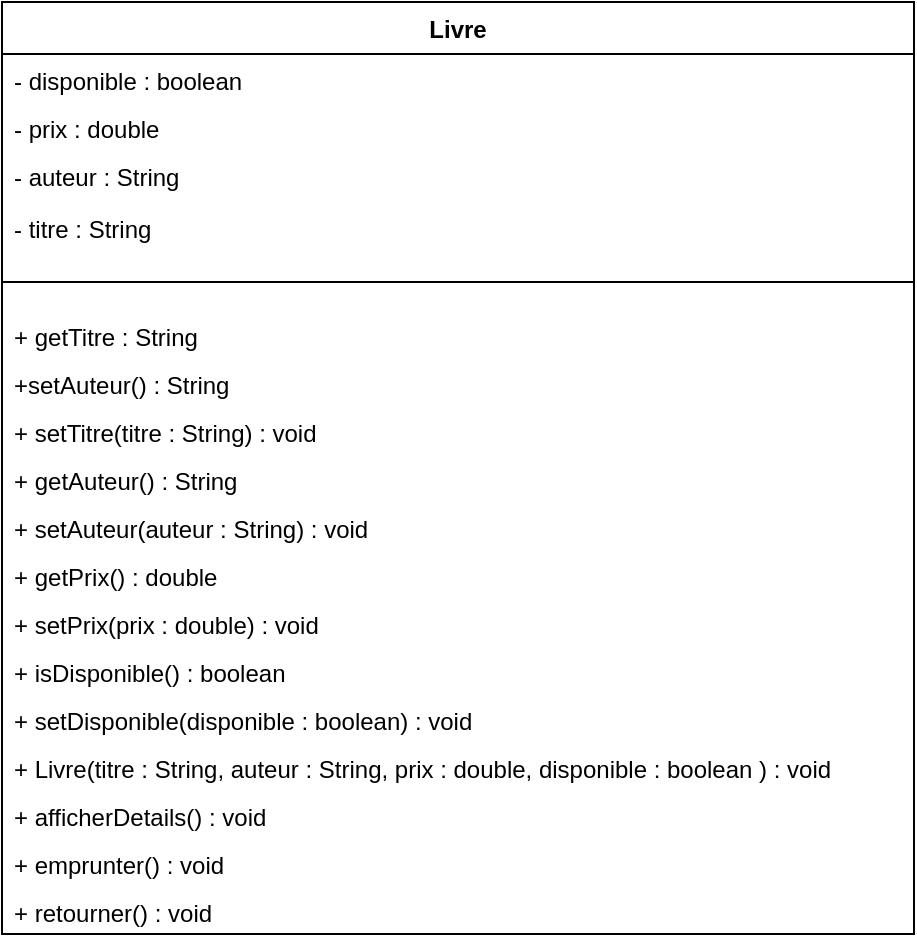 <mxfile version="26.2.5">
  <diagram name="Page-1" id="IBTZx50Kvss-hVOxCkij">
    <mxGraphModel dx="540" dy="1198" grid="0" gridSize="10" guides="1" tooltips="1" connect="1" arrows="1" fold="1" page="0" pageScale="1" pageWidth="827" pageHeight="1169" math="0" shadow="0">
      <root>
        <mxCell id="0" />
        <mxCell id="1" parent="0" />
        <mxCell id="44MyPO-igq-WciJjIL3j-24" value="Livre&lt;div&gt;&lt;br&gt;&lt;/div&gt;" style="swimlane;fontStyle=1;align=center;verticalAlign=top;childLayout=stackLayout;horizontal=1;startSize=26;horizontalStack=0;resizeParent=1;resizeParentMax=0;resizeLast=0;collapsible=1;marginBottom=0;whiteSpace=wrap;html=1;" vertex="1" parent="1">
          <mxGeometry x="38" y="-28" width="456" height="466" as="geometry" />
        </mxCell>
        <mxCell id="44MyPO-igq-WciJjIL3j-9" value="- disponible : boolean" style="text;strokeColor=none;fillColor=none;align=left;verticalAlign=top;spacingLeft=4;spacingRight=4;overflow=hidden;rotatable=0;points=[[0,0.5],[1,0.5]];portConstraint=eastwest;whiteSpace=wrap;html=1;" vertex="1" parent="44MyPO-igq-WciJjIL3j-24">
          <mxGeometry y="26" width="456" height="24" as="geometry" />
        </mxCell>
        <mxCell id="44MyPO-igq-WciJjIL3j-8" value="- prix : double" style="text;strokeColor=none;fillColor=none;align=left;verticalAlign=top;spacingLeft=4;spacingRight=4;overflow=hidden;rotatable=0;points=[[0,0.5],[1,0.5]];portConstraint=eastwest;whiteSpace=wrap;html=1;" vertex="1" parent="44MyPO-igq-WciJjIL3j-24">
          <mxGeometry y="50" width="456" height="24" as="geometry" />
        </mxCell>
        <mxCell id="44MyPO-igq-WciJjIL3j-7" value="- auteur : String" style="text;strokeColor=none;fillColor=none;align=left;verticalAlign=top;spacingLeft=4;spacingRight=4;overflow=hidden;rotatable=0;points=[[0,0.5],[1,0.5]];portConstraint=eastwest;whiteSpace=wrap;html=1;" vertex="1" parent="44MyPO-igq-WciJjIL3j-24">
          <mxGeometry y="74" width="456" height="26" as="geometry" />
        </mxCell>
        <mxCell id="44MyPO-igq-WciJjIL3j-6" value="- titre : String&lt;div&gt;&lt;br&gt;&lt;/div&gt;&lt;div&gt;&lt;br&gt;&lt;/div&gt;" style="text;strokeColor=none;fillColor=none;align=left;verticalAlign=top;spacingLeft=4;spacingRight=4;overflow=hidden;rotatable=0;points=[[0,0.5],[1,0.5]];portConstraint=eastwest;whiteSpace=wrap;html=1;" vertex="1" parent="44MyPO-igq-WciJjIL3j-24">
          <mxGeometry y="100" width="456" height="26" as="geometry" />
        </mxCell>
        <mxCell id="44MyPO-igq-WciJjIL3j-26" value="" style="line;strokeWidth=1;fillColor=none;align=left;verticalAlign=middle;spacingTop=-1;spacingLeft=3;spacingRight=3;rotatable=0;labelPosition=right;points=[];portConstraint=eastwest;strokeColor=inherit;" vertex="1" parent="44MyPO-igq-WciJjIL3j-24">
          <mxGeometry y="126" width="456" height="28" as="geometry" />
        </mxCell>
        <mxCell id="44MyPO-igq-WciJjIL3j-15" value="+ getTitre : String" style="text;strokeColor=none;fillColor=none;align=left;verticalAlign=top;spacingLeft=4;spacingRight=4;overflow=hidden;rotatable=0;points=[[0,0.5],[1,0.5]];portConstraint=eastwest;whiteSpace=wrap;html=1;" vertex="1" parent="44MyPO-igq-WciJjIL3j-24">
          <mxGeometry y="154" width="456" height="24" as="geometry" />
        </mxCell>
        <mxCell id="44MyPO-igq-WciJjIL3j-19" value="+setAuteur() : String" style="text;strokeColor=none;fillColor=none;align=left;verticalAlign=top;spacingLeft=4;spacingRight=4;overflow=hidden;rotatable=0;points=[[0,0.5],[1,0.5]];portConstraint=eastwest;whiteSpace=wrap;html=1;" vertex="1" parent="44MyPO-igq-WciJjIL3j-24">
          <mxGeometry y="178" width="456" height="24" as="geometry" />
        </mxCell>
        <mxCell id="44MyPO-igq-WciJjIL3j-21" value="+ setTitre(titre : String) : void" style="text;strokeColor=none;fillColor=none;align=left;verticalAlign=top;spacingLeft=4;spacingRight=4;overflow=hidden;rotatable=0;points=[[0,0.5],[1,0.5]];portConstraint=eastwest;whiteSpace=wrap;html=1;" vertex="1" parent="44MyPO-igq-WciJjIL3j-24">
          <mxGeometry y="202" width="456" height="24" as="geometry" />
        </mxCell>
        <mxCell id="44MyPO-igq-WciJjIL3j-20" value="+ getAuteur() : String" style="text;strokeColor=none;fillColor=none;align=left;verticalAlign=top;spacingLeft=4;spacingRight=4;overflow=hidden;rotatable=0;points=[[0,0.5],[1,0.5]];portConstraint=eastwest;whiteSpace=wrap;html=1;" vertex="1" parent="44MyPO-igq-WciJjIL3j-24">
          <mxGeometry y="226" width="456" height="24" as="geometry" />
        </mxCell>
        <mxCell id="44MyPO-igq-WciJjIL3j-31" value="+ setAuteur(auteur : String) : void" style="text;strokeColor=none;fillColor=none;align=left;verticalAlign=top;spacingLeft=4;spacingRight=4;overflow=hidden;rotatable=0;points=[[0,0.5],[1,0.5]];portConstraint=eastwest;whiteSpace=wrap;html=1;" vertex="1" parent="44MyPO-igq-WciJjIL3j-24">
          <mxGeometry y="250" width="456" height="24" as="geometry" />
        </mxCell>
        <mxCell id="44MyPO-igq-WciJjIL3j-30" value="+ getPrix() : double" style="text;strokeColor=none;fillColor=none;align=left;verticalAlign=top;spacingLeft=4;spacingRight=4;overflow=hidden;rotatable=0;points=[[0,0.5],[1,0.5]];portConstraint=eastwest;whiteSpace=wrap;html=1;" vertex="1" parent="44MyPO-igq-WciJjIL3j-24">
          <mxGeometry y="274" width="456" height="24" as="geometry" />
        </mxCell>
        <mxCell id="44MyPO-igq-WciJjIL3j-29" value="+ setPrix(prix : double) : void" style="text;strokeColor=none;fillColor=none;align=left;verticalAlign=top;spacingLeft=4;spacingRight=4;overflow=hidden;rotatable=0;points=[[0,0.5],[1,0.5]];portConstraint=eastwest;whiteSpace=wrap;html=1;" vertex="1" parent="44MyPO-igq-WciJjIL3j-24">
          <mxGeometry y="298" width="456" height="24" as="geometry" />
        </mxCell>
        <mxCell id="44MyPO-igq-WciJjIL3j-36" value="+ isDisponible() : boolean" style="text;strokeColor=none;fillColor=none;align=left;verticalAlign=top;spacingLeft=4;spacingRight=4;overflow=hidden;rotatable=0;points=[[0,0.5],[1,0.5]];portConstraint=eastwest;whiteSpace=wrap;html=1;" vertex="1" parent="44MyPO-igq-WciJjIL3j-24">
          <mxGeometry y="322" width="456" height="24" as="geometry" />
        </mxCell>
        <mxCell id="44MyPO-igq-WciJjIL3j-35" value="+ setDisponible(disponible : boolean) : void" style="text;strokeColor=none;fillColor=none;align=left;verticalAlign=top;spacingLeft=4;spacingRight=4;overflow=hidden;rotatable=0;points=[[0,0.5],[1,0.5]];portConstraint=eastwest;whiteSpace=wrap;html=1;" vertex="1" parent="44MyPO-igq-WciJjIL3j-24">
          <mxGeometry y="346" width="456" height="24" as="geometry" />
        </mxCell>
        <mxCell id="44MyPO-igq-WciJjIL3j-34" value="+ Livre(titre : String, auteur : String, prix : double, disponible : boolean ) : void" style="text;strokeColor=none;fillColor=none;align=left;verticalAlign=top;spacingLeft=4;spacingRight=4;overflow=hidden;rotatable=0;points=[[0,0.5],[1,0.5]];portConstraint=eastwest;whiteSpace=wrap;html=1;" vertex="1" parent="44MyPO-igq-WciJjIL3j-24">
          <mxGeometry y="370" width="456" height="24" as="geometry" />
        </mxCell>
        <mxCell id="44MyPO-igq-WciJjIL3j-33" value="+ afficherDetails() : void" style="text;strokeColor=none;fillColor=none;align=left;verticalAlign=top;spacingLeft=4;spacingRight=4;overflow=hidden;rotatable=0;points=[[0,0.5],[1,0.5]];portConstraint=eastwest;whiteSpace=wrap;html=1;" vertex="1" parent="44MyPO-igq-WciJjIL3j-24">
          <mxGeometry y="394" width="456" height="24" as="geometry" />
        </mxCell>
        <mxCell id="44MyPO-igq-WciJjIL3j-32" value="+ emprunter() : void" style="text;strokeColor=none;fillColor=none;align=left;verticalAlign=top;spacingLeft=4;spacingRight=4;overflow=hidden;rotatable=0;points=[[0,0.5],[1,0.5]];portConstraint=eastwest;whiteSpace=wrap;html=1;" vertex="1" parent="44MyPO-igq-WciJjIL3j-24">
          <mxGeometry y="418" width="456" height="24" as="geometry" />
        </mxCell>
        <mxCell id="44MyPO-igq-WciJjIL3j-37" value="+ retourner() : void" style="text;strokeColor=none;fillColor=none;align=left;verticalAlign=top;spacingLeft=4;spacingRight=4;overflow=hidden;rotatable=0;points=[[0,0.5],[1,0.5]];portConstraint=eastwest;whiteSpace=wrap;html=1;" vertex="1" parent="44MyPO-igq-WciJjIL3j-24">
          <mxGeometry y="442" width="456" height="24" as="geometry" />
        </mxCell>
      </root>
    </mxGraphModel>
  </diagram>
</mxfile>
